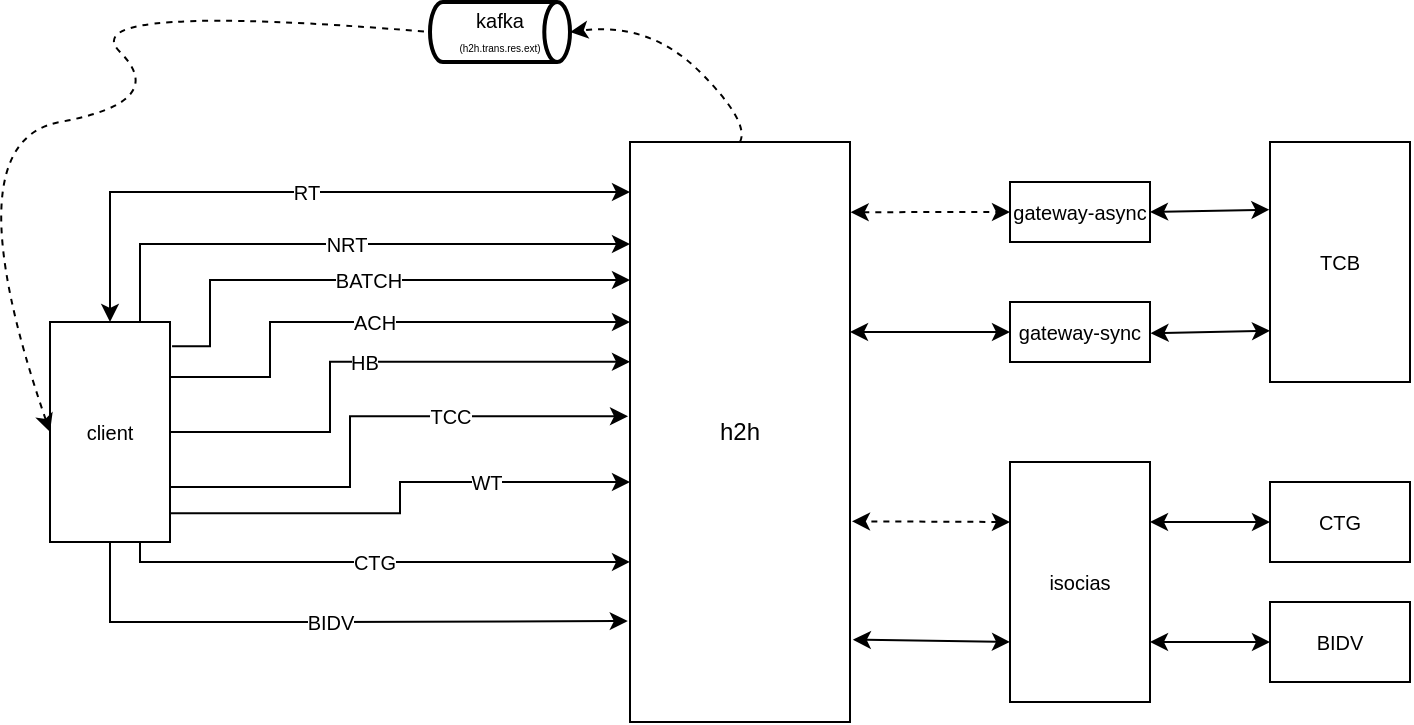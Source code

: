 <mxfile version="17.4.5" type="github"><diagram id="kHL0ZJW6jmxa_d2j9imH" name="Page-1"><mxGraphModel dx="1254" dy="697" grid="1" gridSize="10" guides="1" tooltips="1" connect="1" arrows="1" fold="1" page="1" pageScale="1" pageWidth="850" pageHeight="1100" math="0" shadow="0"><root><mxCell id="0"/><mxCell id="1" parent="0"/><mxCell id="O-k6CLtJrN7HofHWBtSs-1" value="h2h" style="rounded=0;whiteSpace=wrap;html=1;" vertex="1" parent="1"><mxGeometry x="370" y="250" width="110" height="290" as="geometry"/></mxCell><mxCell id="O-k6CLtJrN7HofHWBtSs-2" value="gateway-async" style="rounded=0;whiteSpace=wrap;html=1;fontSize=10;" vertex="1" parent="1"><mxGeometry x="560" y="270" width="70" height="30" as="geometry"/></mxCell><mxCell id="O-k6CLtJrN7HofHWBtSs-3" value="gateway-sync" style="rounded=0;whiteSpace=wrap;html=1;fontSize=10;" vertex="1" parent="1"><mxGeometry x="560" y="330" width="70" height="30" as="geometry"/></mxCell><mxCell id="O-k6CLtJrN7HofHWBtSs-11" value="" style="endArrow=classic;startArrow=classic;html=1;rounded=0;fontSize=10;exitX=1;exitY=0.5;exitDx=0;exitDy=0;entryX=0;entryY=0.5;entryDx=0;entryDy=0;" edge="1" parent="1" target="O-k6CLtJrN7HofHWBtSs-3"><mxGeometry width="50" height="50" relative="1" as="geometry"><mxPoint x="480" y="345" as="sourcePoint"/><mxPoint x="600" y="320" as="targetPoint"/></mxGeometry></mxCell><mxCell id="O-k6CLtJrN7HofHWBtSs-15" value="kafka&lt;br&gt;&lt;font style=&quot;font-size: 5px&quot;&gt;(h2h.trans.res.ext)&lt;/font&gt;" style="strokeWidth=2;html=1;shape=mxgraph.flowchart.direct_data;whiteSpace=wrap;fontSize=10;" vertex="1" parent="1"><mxGeometry x="270" y="180" width="70" height="30" as="geometry"/></mxCell><mxCell id="O-k6CLtJrN7HofHWBtSs-17" value="client" style="rounded=0;whiteSpace=wrap;html=1;fontSize=10;" vertex="1" parent="1"><mxGeometry x="80" y="340" width="60" height="110" as="geometry"/></mxCell><mxCell id="O-k6CLtJrN7HofHWBtSs-21" value="RT" style="edgeStyle=elbowEdgeStyle;elbow=horizontal;endArrow=classic;html=1;rounded=0;fontSize=10;startArrow=classic;startFill=1;" edge="1" parent="1"><mxGeometry width="50" height="50" relative="1" as="geometry"><mxPoint x="110" y="340" as="sourcePoint"/><mxPoint x="370" y="275" as="targetPoint"/><Array as="points"><mxPoint x="110" y="340"/><mxPoint x="110" y="280"/></Array></mxGeometry></mxCell><mxCell id="O-k6CLtJrN7HofHWBtSs-25" value="NRT" style="edgeStyle=elbowEdgeStyle;elbow=horizontal;endArrow=classic;html=1;rounded=0;fontSize=10;exitX=0.75;exitY=0;exitDx=0;exitDy=0;" edge="1" parent="1" source="O-k6CLtJrN7HofHWBtSs-17"><mxGeometry width="50" height="50" relative="1" as="geometry"><mxPoint x="125.0" y="326" as="sourcePoint"/><mxPoint x="370" y="301" as="targetPoint"/><Array as="points"><mxPoint x="125" y="296"/></Array></mxGeometry></mxCell><mxCell id="O-k6CLtJrN7HofHWBtSs-27" value="BATCH" style="edgeStyle=elbowEdgeStyle;elbow=horizontal;endArrow=classic;html=1;rounded=0;fontSize=10;exitX=1.017;exitY=0.11;exitDx=0;exitDy=0;exitPerimeter=0;" edge="1" parent="1" source="O-k6CLtJrN7HofHWBtSs-17"><mxGeometry width="50" height="50" relative="1" as="geometry"><mxPoint x="139.22" y="319.07" as="sourcePoint"/><mxPoint x="370" y="319" as="targetPoint"/><Array as="points"><mxPoint x="160" y="320"/><mxPoint x="160" y="304"/><mxPoint x="210" y="324"/></Array></mxGeometry></mxCell><mxCell id="O-k6CLtJrN7HofHWBtSs-29" value="ACH" style="edgeStyle=elbowEdgeStyle;elbow=horizontal;endArrow=classic;html=1;rounded=0;fontSize=10;exitX=1;exitY=0.25;exitDx=0;exitDy=0;" edge="1" parent="1" source="O-k6CLtJrN7HofHWBtSs-17" target="O-k6CLtJrN7HofHWBtSs-1"><mxGeometry width="50" height="50" relative="1" as="geometry"><mxPoint x="270" y="395" as="sourcePoint"/><mxPoint x="370" y="395" as="targetPoint"/><Array as="points"><mxPoint x="190" y="340"/><mxPoint x="260" y="340"/><mxPoint x="210" y="370"/></Array></mxGeometry></mxCell><mxCell id="O-k6CLtJrN7HofHWBtSs-33" value="HB" style="edgeStyle=elbowEdgeStyle;elbow=horizontal;endArrow=classic;html=1;rounded=0;fontSize=10;exitX=1;exitY=0.5;exitDx=0;exitDy=0;entryX=0;entryY=0.379;entryDx=0;entryDy=0;entryPerimeter=0;" edge="1" parent="1" source="O-k6CLtJrN7HofHWBtSs-17" target="O-k6CLtJrN7HofHWBtSs-1"><mxGeometry width="50" height="50" relative="1" as="geometry"><mxPoint x="270" y="435" as="sourcePoint"/><mxPoint x="370" y="435" as="targetPoint"/><Array as="points"><mxPoint x="220" y="360"/><mxPoint x="200" y="410"/></Array></mxGeometry></mxCell><mxCell id="O-k6CLtJrN7HofHWBtSs-35" value="TCC" style="edgeStyle=elbowEdgeStyle;elbow=horizontal;endArrow=classic;html=1;rounded=0;fontSize=10;exitX=1;exitY=0.75;exitDx=0;exitDy=0;entryX=-0.009;entryY=0.473;entryDx=0;entryDy=0;entryPerimeter=0;" edge="1" parent="1" source="O-k6CLtJrN7HofHWBtSs-17" target="O-k6CLtJrN7HofHWBtSs-1"><mxGeometry x="0.327" width="50" height="50" relative="1" as="geometry"><mxPoint x="120" y="460" as="sourcePoint"/><mxPoint x="370" y="475" as="targetPoint"/><Array as="points"><mxPoint x="230" y="410"/></Array><mxPoint as="offset"/></mxGeometry></mxCell><mxCell id="O-k6CLtJrN7HofHWBtSs-37" value="WT" style="edgeStyle=elbowEdgeStyle;elbow=horizontal;endArrow=classic;html=1;rounded=0;fontSize=10;exitX=1;exitY=0.869;exitDx=0;exitDy=0;exitPerimeter=0;" edge="1" parent="1" source="O-k6CLtJrN7HofHWBtSs-17"><mxGeometry x="0.417" width="50" height="50" relative="1" as="geometry"><mxPoint x="270" y="420.0" as="sourcePoint"/><mxPoint x="370" y="420" as="targetPoint"/><mxPoint as="offset"/></mxGeometry></mxCell><mxCell id="O-k6CLtJrN7HofHWBtSs-38" value="" style="curved=1;endArrow=classic;html=1;rounded=0;dashed=1;fontSize=10;exitX=0.5;exitY=0;exitDx=0;exitDy=0;entryX=1;entryY=0.5;entryDx=0;entryDy=0;entryPerimeter=0;" edge="1" parent="1" source="O-k6CLtJrN7HofHWBtSs-1" target="O-k6CLtJrN7HofHWBtSs-15"><mxGeometry width="50" height="50" relative="1" as="geometry"><mxPoint x="380" y="240" as="sourcePoint"/><mxPoint x="430" y="190" as="targetPoint"/><Array as="points"><mxPoint x="430" y="240"/><mxPoint x="380" y="190"/></Array></mxGeometry></mxCell><mxCell id="O-k6CLtJrN7HofHWBtSs-39" value="" style="endArrow=classic;startArrow=classic;html=1;rounded=0;dashed=1;fontSize=5;curved=1;entryX=0;entryY=0.5;entryDx=0;entryDy=0;exitX=1.003;exitY=0.121;exitDx=0;exitDy=0;exitPerimeter=0;" edge="1" parent="1" source="O-k6CLtJrN7HofHWBtSs-1" target="O-k6CLtJrN7HofHWBtSs-2"><mxGeometry width="50" height="50" relative="1" as="geometry"><mxPoint x="410" y="370" as="sourcePoint"/><mxPoint x="460" y="320" as="targetPoint"/></mxGeometry></mxCell><mxCell id="O-k6CLtJrN7HofHWBtSs-40" value="isocias" style="rounded=0;whiteSpace=wrap;html=1;fontSize=10;" vertex="1" parent="1"><mxGeometry x="560" y="410" width="70" height="120" as="geometry"/></mxCell><mxCell id="O-k6CLtJrN7HofHWBtSs-42" value="TCB" style="rounded=0;whiteSpace=wrap;html=1;fontSize=10;strokeWidth=1;" vertex="1" parent="1"><mxGeometry x="690" y="250" width="70" height="120" as="geometry"/></mxCell><mxCell id="O-k6CLtJrN7HofHWBtSs-44" value="" style="endArrow=classic;startArrow=classic;html=1;rounded=0;fontSize=10;curved=1;exitX=1.013;exitY=0.858;exitDx=0;exitDy=0;exitPerimeter=0;entryX=0;entryY=0.75;entryDx=0;entryDy=0;" edge="1" parent="1" source="O-k6CLtJrN7HofHWBtSs-1" target="O-k6CLtJrN7HofHWBtSs-40"><mxGeometry width="50" height="50" relative="1" as="geometry"><mxPoint x="620" y="400" as="sourcePoint"/><mxPoint x="670" y="350" as="targetPoint"/></mxGeometry></mxCell><mxCell id="O-k6CLtJrN7HofHWBtSs-45" value="CTG" style="rounded=0;whiteSpace=wrap;html=1;fontSize=10;strokeWidth=1;" vertex="1" parent="1"><mxGeometry x="690" y="420" width="70" height="40" as="geometry"/></mxCell><mxCell id="O-k6CLtJrN7HofHWBtSs-46" value="BIDV" style="rounded=0;whiteSpace=wrap;html=1;fontSize=10;strokeWidth=1;" vertex="1" parent="1"><mxGeometry x="690" y="480" width="70" height="40" as="geometry"/></mxCell><mxCell id="O-k6CLtJrN7HofHWBtSs-51" value="" style="endArrow=classic;startArrow=classic;html=1;rounded=0;dashed=1;fontSize=10;curved=1;exitX=0;exitY=0.25;exitDx=0;exitDy=0;entryX=1.009;entryY=0.654;entryDx=0;entryDy=0;entryPerimeter=0;" edge="1" parent="1" source="O-k6CLtJrN7HofHWBtSs-40" target="O-k6CLtJrN7HofHWBtSs-1"><mxGeometry width="50" height="50" relative="1" as="geometry"><mxPoint x="630" y="440" as="sourcePoint"/><mxPoint x="680" y="390" as="targetPoint"/></mxGeometry></mxCell><mxCell id="O-k6CLtJrN7HofHWBtSs-52" value="" style="endArrow=classic;startArrow=classic;html=1;rounded=0;fontSize=10;curved=1;entryX=0;entryY=0.5;entryDx=0;entryDy=0;exitX=1;exitY=0.25;exitDx=0;exitDy=0;" edge="1" parent="1" source="O-k6CLtJrN7HofHWBtSs-40" target="O-k6CLtJrN7HofHWBtSs-45"><mxGeometry width="50" height="50" relative="1" as="geometry"><mxPoint x="630" y="470" as="sourcePoint"/><mxPoint x="680" y="420" as="targetPoint"/></mxGeometry></mxCell><mxCell id="O-k6CLtJrN7HofHWBtSs-53" value="" style="endArrow=classic;startArrow=classic;html=1;rounded=0;fontSize=10;curved=1;entryX=0;entryY=0.5;entryDx=0;entryDy=0;exitX=1;exitY=0.75;exitDx=0;exitDy=0;" edge="1" parent="1" source="O-k6CLtJrN7HofHWBtSs-40" target="O-k6CLtJrN7HofHWBtSs-46"><mxGeometry width="50" height="50" relative="1" as="geometry"><mxPoint x="630" y="500" as="sourcePoint"/><mxPoint x="700" y="440" as="targetPoint"/></mxGeometry></mxCell><mxCell id="O-k6CLtJrN7HofHWBtSs-55" value="" style="endArrow=classic;startArrow=classic;html=1;rounded=0;fontSize=10;exitX=1;exitY=0.5;exitDx=0;exitDy=0;entryX=-0.004;entryY=0.282;entryDx=0;entryDy=0;entryPerimeter=0;" edge="1" parent="1" source="O-k6CLtJrN7HofHWBtSs-2" target="O-k6CLtJrN7HofHWBtSs-42"><mxGeometry width="50" height="50" relative="1" as="geometry"><mxPoint x="490" y="355" as="sourcePoint"/><mxPoint x="570" y="355" as="targetPoint"/></mxGeometry></mxCell><mxCell id="O-k6CLtJrN7HofHWBtSs-57" value="" style="endArrow=classic;startArrow=classic;html=1;rounded=0;fontSize=10;exitX=1;exitY=0.5;exitDx=0;exitDy=0;entryX=-0.004;entryY=0.282;entryDx=0;entryDy=0;entryPerimeter=0;" edge="1" parent="1"><mxGeometry width="50" height="50" relative="1" as="geometry"><mxPoint x="630.28" y="345.58" as="sourcePoint"/><mxPoint x="690" y="344.42" as="targetPoint"/></mxGeometry></mxCell><mxCell id="O-k6CLtJrN7HofHWBtSs-60" value="" style="curved=1;endArrow=none;html=1;rounded=0;dashed=1;fontSize=10;exitX=0;exitY=0.5;exitDx=0;exitDy=0;entryX=0;entryY=0.5;entryDx=0;entryDy=0;entryPerimeter=0;startArrow=classic;startFill=1;endFill=0;" edge="1" parent="1" source="O-k6CLtJrN7HofHWBtSs-17" target="O-k6CLtJrN7HofHWBtSs-15"><mxGeometry width="50" height="50" relative="1" as="geometry"><mxPoint x="135" y="240" as="sourcePoint"/><mxPoint x="50" y="185" as="targetPoint"/><Array as="points"><mxPoint x="30" y="250"/><mxPoint x="140" y="230"/><mxPoint x="90" y="180"/></Array></mxGeometry></mxCell><mxCell id="O-k6CLtJrN7HofHWBtSs-61" value="CTG" style="endArrow=classic;html=1;rounded=0;fontSize=10;entryX=0;entryY=0.724;entryDx=0;entryDy=0;entryPerimeter=0;exitX=0.75;exitY=1;exitDx=0;exitDy=0;edgeStyle=orthogonalEdgeStyle;" edge="1" parent="1" source="O-k6CLtJrN7HofHWBtSs-17" target="O-k6CLtJrN7HofHWBtSs-1"><mxGeometry width="50" height="50" relative="1" as="geometry"><mxPoint x="320" y="400" as="sourcePoint"/><mxPoint x="370" y="350" as="targetPoint"/></mxGeometry></mxCell><mxCell id="O-k6CLtJrN7HofHWBtSs-64" value="BIDV" style="endArrow=classic;html=1;rounded=0;fontSize=10;entryX=-0.01;entryY=0.826;entryDx=0;entryDy=0;entryPerimeter=0;exitX=0.5;exitY=1;exitDx=0;exitDy=0;edgeStyle=orthogonalEdgeStyle;" edge="1" parent="1" source="O-k6CLtJrN7HofHWBtSs-17" target="O-k6CLtJrN7HofHWBtSs-1"><mxGeometry width="50" height="50" relative="1" as="geometry"><mxPoint x="320" y="440" as="sourcePoint"/><mxPoint x="370" y="390" as="targetPoint"/><Array as="points"><mxPoint x="110" y="490"/><mxPoint x="220" y="490"/></Array></mxGeometry></mxCell></root></mxGraphModel></diagram></mxfile>